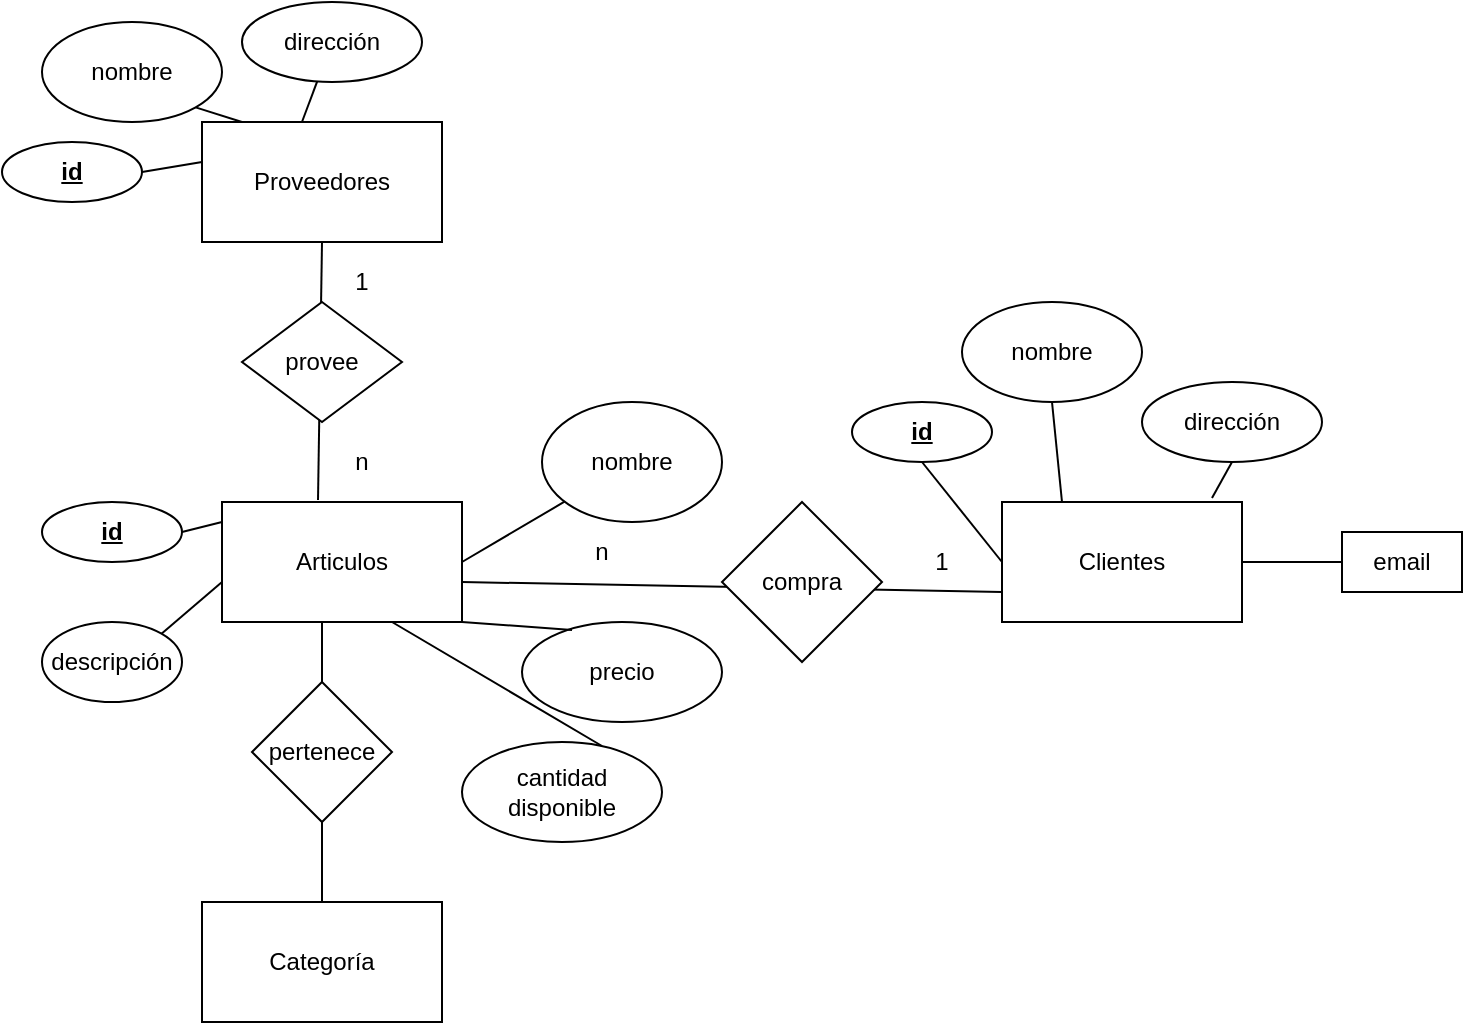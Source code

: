 <mxfile version="14.9.6" type="github">
  <diagram id="v64572_YNYcbEFswRbN0" name="Page-1">
    <mxGraphModel dx="868" dy="450" grid="1" gridSize="10" guides="1" tooltips="1" connect="1" arrows="1" fold="1" page="1" pageScale="1" pageWidth="850" pageHeight="1100" math="0" shadow="0">
      <root>
        <mxCell id="0" />
        <mxCell id="1" parent="0" />
        <mxCell id="6TqKGEjyONFh63FSuyH1-2" value="Articulos" style="rounded=0;whiteSpace=wrap;html=1;" vertex="1" parent="1">
          <mxGeometry x="140" y="270" width="120" height="60" as="geometry" />
        </mxCell>
        <mxCell id="6TqKGEjyONFh63FSuyH1-3" value="Proveedores" style="rounded=0;whiteSpace=wrap;html=1;" vertex="1" parent="1">
          <mxGeometry x="130" y="80" width="120" height="60" as="geometry" />
        </mxCell>
        <mxCell id="6TqKGEjyONFh63FSuyH1-4" value="Clientes" style="rounded=0;whiteSpace=wrap;html=1;" vertex="1" parent="1">
          <mxGeometry x="530" y="270" width="120" height="60" as="geometry" />
        </mxCell>
        <mxCell id="6TqKGEjyONFh63FSuyH1-5" value="" style="endArrow=none;html=1;entryX=0.5;entryY=1;entryDx=0;entryDy=0;exitX=0.4;exitY=-0.017;exitDx=0;exitDy=0;exitPerimeter=0;" edge="1" parent="1" source="6TqKGEjyONFh63FSuyH1-2" target="6TqKGEjyONFh63FSuyH1-3">
          <mxGeometry width="50" height="50" relative="1" as="geometry">
            <mxPoint x="190" y="260" as="sourcePoint" />
            <mxPoint x="210" y="190" as="targetPoint" />
          </mxGeometry>
        </mxCell>
        <mxCell id="6TqKGEjyONFh63FSuyH1-6" value="" style="endArrow=none;html=1;" edge="1" parent="1" target="6TqKGEjyONFh63FSuyH1-7">
          <mxGeometry width="50" height="50" relative="1" as="geometry">
            <mxPoint x="260" y="300" as="sourcePoint" />
            <mxPoint x="310" y="300" as="targetPoint" />
          </mxGeometry>
        </mxCell>
        <mxCell id="6TqKGEjyONFh63FSuyH1-7" value="nombre" style="ellipse;whiteSpace=wrap;html=1;" vertex="1" parent="1">
          <mxGeometry x="300" y="220" width="90" height="60" as="geometry" />
        </mxCell>
        <mxCell id="6TqKGEjyONFh63FSuyH1-8" value="precio" style="ellipse;whiteSpace=wrap;html=1;" vertex="1" parent="1">
          <mxGeometry x="290" y="330" width="100" height="50" as="geometry" />
        </mxCell>
        <mxCell id="6TqKGEjyONFh63FSuyH1-9" value="cantidad disponible" style="ellipse;whiteSpace=wrap;html=1;" vertex="1" parent="1">
          <mxGeometry x="260" y="390" width="100" height="50" as="geometry" />
        </mxCell>
        <mxCell id="6TqKGEjyONFh63FSuyH1-10" value="&lt;b&gt;&lt;u&gt;id&lt;/u&gt;&lt;/b&gt;" style="ellipse;whiteSpace=wrap;html=1;" vertex="1" parent="1">
          <mxGeometry x="50" y="270" width="70" height="30" as="geometry" />
        </mxCell>
        <mxCell id="6TqKGEjyONFh63FSuyH1-11" value="descripción" style="ellipse;whiteSpace=wrap;html=1;" vertex="1" parent="1">
          <mxGeometry x="50" y="330" width="70" height="40" as="geometry" />
        </mxCell>
        <mxCell id="6TqKGEjyONFh63FSuyH1-12" value="" style="endArrow=none;html=1;entryX=1;entryY=1;entryDx=0;entryDy=0;exitX=0.25;exitY=0.08;exitDx=0;exitDy=0;exitPerimeter=0;" edge="1" parent="1" source="6TqKGEjyONFh63FSuyH1-8" target="6TqKGEjyONFh63FSuyH1-2">
          <mxGeometry width="50" height="50" relative="1" as="geometry">
            <mxPoint x="400" y="260" as="sourcePoint" />
            <mxPoint x="450" y="210" as="targetPoint" />
          </mxGeometry>
        </mxCell>
        <mxCell id="6TqKGEjyONFh63FSuyH1-13" value="" style="endArrow=none;html=1;exitX=0.7;exitY=0.04;exitDx=0;exitDy=0;exitPerimeter=0;" edge="1" parent="1" source="6TqKGEjyONFh63FSuyH1-9">
          <mxGeometry width="50" height="50" relative="1" as="geometry">
            <mxPoint x="175" y="380" as="sourcePoint" />
            <mxPoint x="225" y="330" as="targetPoint" />
          </mxGeometry>
        </mxCell>
        <mxCell id="6TqKGEjyONFh63FSuyH1-14" value="" style="endArrow=none;html=1;exitX=1;exitY=0;exitDx=0;exitDy=0;" edge="1" parent="1" source="6TqKGEjyONFh63FSuyH1-11">
          <mxGeometry width="50" height="50" relative="1" as="geometry">
            <mxPoint x="90" y="360" as="sourcePoint" />
            <mxPoint x="140" y="310" as="targetPoint" />
          </mxGeometry>
        </mxCell>
        <mxCell id="6TqKGEjyONFh63FSuyH1-15" value="" style="endArrow=none;html=1;exitX=1;exitY=0.5;exitDx=0;exitDy=0;" edge="1" parent="1" source="6TqKGEjyONFh63FSuyH1-10">
          <mxGeometry width="50" height="50" relative="1" as="geometry">
            <mxPoint x="90" y="330" as="sourcePoint" />
            <mxPoint x="140" y="280" as="targetPoint" />
          </mxGeometry>
        </mxCell>
        <mxCell id="6TqKGEjyONFh63FSuyH1-16" value="" style="endArrow=none;html=1;startArrow=none;" edge="1" parent="1" source="6TqKGEjyONFh63FSuyH1-20">
          <mxGeometry width="50" height="50" relative="1" as="geometry">
            <mxPoint x="190" y="440" as="sourcePoint" />
            <mxPoint x="190" y="330" as="targetPoint" />
          </mxGeometry>
        </mxCell>
        <mxCell id="6TqKGEjyONFh63FSuyH1-23" value="" style="edgeStyle=none;rounded=0;orthogonalLoop=1;jettySize=auto;html=1;endArrow=none;endFill=0;" edge="1" parent="1" source="6TqKGEjyONFh63FSuyH1-18" target="6TqKGEjyONFh63FSuyH1-20">
          <mxGeometry relative="1" as="geometry" />
        </mxCell>
        <mxCell id="6TqKGEjyONFh63FSuyH1-18" value="Categoría" style="rounded=0;whiteSpace=wrap;html=1;" vertex="1" parent="1">
          <mxGeometry x="130" y="470" width="120" height="60" as="geometry" />
        </mxCell>
        <mxCell id="6TqKGEjyONFh63FSuyH1-19" value="provee" style="rhombus;whiteSpace=wrap;html=1;" vertex="1" parent="1">
          <mxGeometry x="150" y="170" width="80" height="60" as="geometry" />
        </mxCell>
        <mxCell id="6TqKGEjyONFh63FSuyH1-20" value="pertenece" style="rhombus;whiteSpace=wrap;html=1;" vertex="1" parent="1">
          <mxGeometry x="155" y="360" width="70" height="70" as="geometry" />
        </mxCell>
        <mxCell id="6TqKGEjyONFh63FSuyH1-22" value="" style="endArrow=none;html=1;" edge="1" parent="1" target="6TqKGEjyONFh63FSuyH1-20">
          <mxGeometry width="50" height="50" relative="1" as="geometry">
            <mxPoint x="190" y="440" as="sourcePoint" />
            <mxPoint x="190" y="330" as="targetPoint" />
          </mxGeometry>
        </mxCell>
        <mxCell id="6TqKGEjyONFh63FSuyH1-24" value="" style="endArrow=none;html=1;entryX=0;entryY=0.75;entryDx=0;entryDy=0;" edge="1" parent="1" target="6TqKGEjyONFh63FSuyH1-4">
          <mxGeometry width="50" height="50" relative="1" as="geometry">
            <mxPoint x="260" y="310" as="sourcePoint" />
            <mxPoint x="520" y="310" as="targetPoint" />
          </mxGeometry>
        </mxCell>
        <mxCell id="6TqKGEjyONFh63FSuyH1-28" value="&lt;b&gt;&lt;u&gt;id&lt;/u&gt;&lt;/b&gt;" style="ellipse;whiteSpace=wrap;html=1;" vertex="1" parent="1">
          <mxGeometry x="30" y="90" width="70" height="30" as="geometry" />
        </mxCell>
        <mxCell id="6TqKGEjyONFh63FSuyH1-29" value="" style="endArrow=none;html=1;exitX=1;exitY=0.5;exitDx=0;exitDy=0;" edge="1" parent="1" source="6TqKGEjyONFh63FSuyH1-28">
          <mxGeometry width="50" height="50" relative="1" as="geometry">
            <mxPoint x="80" y="150" as="sourcePoint" />
            <mxPoint x="130" y="100" as="targetPoint" />
          </mxGeometry>
        </mxCell>
        <mxCell id="6TqKGEjyONFh63FSuyH1-30" value="nombre" style="ellipse;whiteSpace=wrap;html=1;" vertex="1" parent="1">
          <mxGeometry x="50" y="30" width="90" height="50" as="geometry" />
        </mxCell>
        <mxCell id="6TqKGEjyONFh63FSuyH1-31" value="" style="endArrow=none;html=1;exitX=1;exitY=1;exitDx=0;exitDy=0;" edge="1" parent="1" source="6TqKGEjyONFh63FSuyH1-30">
          <mxGeometry width="50" height="50" relative="1" as="geometry">
            <mxPoint x="100" y="130" as="sourcePoint" />
            <mxPoint x="150" y="80" as="targetPoint" />
          </mxGeometry>
        </mxCell>
        <mxCell id="6TqKGEjyONFh63FSuyH1-32" value="" style="endArrow=none;html=1;" edge="1" parent="1" target="6TqKGEjyONFh63FSuyH1-33">
          <mxGeometry width="50" height="50" relative="1" as="geometry">
            <mxPoint x="180" y="80" as="sourcePoint" />
            <mxPoint x="210" y="60" as="targetPoint" />
          </mxGeometry>
        </mxCell>
        <mxCell id="6TqKGEjyONFh63FSuyH1-33" value="dirección" style="ellipse;whiteSpace=wrap;html=1;" vertex="1" parent="1">
          <mxGeometry x="150" y="20" width="90" height="40" as="geometry" />
        </mxCell>
        <mxCell id="6TqKGEjyONFh63FSuyH1-34" value="&lt;b&gt;&lt;u&gt;id&lt;/u&gt;&lt;/b&gt;" style="ellipse;whiteSpace=wrap;html=1;" vertex="1" parent="1">
          <mxGeometry x="455" y="220" width="70" height="30" as="geometry" />
        </mxCell>
        <mxCell id="6TqKGEjyONFh63FSuyH1-35" value="nombre" style="ellipse;whiteSpace=wrap;html=1;" vertex="1" parent="1">
          <mxGeometry x="510" y="170" width="90" height="50" as="geometry" />
        </mxCell>
        <mxCell id="6TqKGEjyONFh63FSuyH1-36" value="dirección" style="ellipse;whiteSpace=wrap;html=1;" vertex="1" parent="1">
          <mxGeometry x="600" y="210" width="90" height="40" as="geometry" />
        </mxCell>
        <mxCell id="6TqKGEjyONFh63FSuyH1-37" value="" style="endArrow=none;html=1;entryX=0.5;entryY=1;entryDx=0;entryDy=0;exitX=0.875;exitY=-0.033;exitDx=0;exitDy=0;exitPerimeter=0;" edge="1" parent="1" source="6TqKGEjyONFh63FSuyH1-4" target="6TqKGEjyONFh63FSuyH1-36">
          <mxGeometry width="50" height="50" relative="1" as="geometry">
            <mxPoint x="620" y="100" as="sourcePoint" />
            <mxPoint x="670" y="50" as="targetPoint" />
          </mxGeometry>
        </mxCell>
        <mxCell id="6TqKGEjyONFh63FSuyH1-38" value="" style="endArrow=none;html=1;exitX=0.25;exitY=0;exitDx=0;exitDy=0;entryX=0.5;entryY=1;entryDx=0;entryDy=0;" edge="1" parent="1" source="6TqKGEjyONFh63FSuyH1-4" target="6TqKGEjyONFh63FSuyH1-35">
          <mxGeometry width="50" height="50" relative="1" as="geometry">
            <mxPoint x="495" y="115" as="sourcePoint" />
            <mxPoint x="550" y="220" as="targetPoint" />
          </mxGeometry>
        </mxCell>
        <mxCell id="6TqKGEjyONFh63FSuyH1-39" value="" style="endArrow=none;html=1;exitX=0;exitY=0.5;exitDx=0;exitDy=0;entryX=0.5;entryY=1;entryDx=0;entryDy=0;" edge="1" parent="1" source="6TqKGEjyONFh63FSuyH1-4" target="6TqKGEjyONFh63FSuyH1-34">
          <mxGeometry width="50" height="50" relative="1" as="geometry">
            <mxPoint x="425" y="160" as="sourcePoint" />
            <mxPoint x="475" y="110" as="targetPoint" />
          </mxGeometry>
        </mxCell>
        <mxCell id="6TqKGEjyONFh63FSuyH1-41" value="1" style="text;html=1;strokeColor=none;fillColor=none;align=center;verticalAlign=middle;whiteSpace=wrap;rounded=0;" vertex="1" parent="1">
          <mxGeometry x="190" y="150" width="40" height="20" as="geometry" />
        </mxCell>
        <mxCell id="6TqKGEjyONFh63FSuyH1-42" value="n" style="text;html=1;strokeColor=none;fillColor=none;align=center;verticalAlign=middle;whiteSpace=wrap;rounded=0;" vertex="1" parent="1">
          <mxGeometry x="190" y="240" width="40" height="20" as="geometry" />
        </mxCell>
        <mxCell id="6TqKGEjyONFh63FSuyH1-43" value="compra" style="rhombus;whiteSpace=wrap;html=1;" vertex="1" parent="1">
          <mxGeometry x="390" y="270" width="80" height="80" as="geometry" />
        </mxCell>
        <mxCell id="6TqKGEjyONFh63FSuyH1-44" value="1" style="text;html=1;strokeColor=none;fillColor=none;align=center;verticalAlign=middle;whiteSpace=wrap;rounded=0;" vertex="1" parent="1">
          <mxGeometry x="480" y="285" width="40" height="30" as="geometry" />
        </mxCell>
        <mxCell id="6TqKGEjyONFh63FSuyH1-45" value="n" style="text;html=1;strokeColor=none;fillColor=none;align=center;verticalAlign=middle;whiteSpace=wrap;rounded=0;" vertex="1" parent="1">
          <mxGeometry x="310" y="285" width="40" height="20" as="geometry" />
        </mxCell>
        <mxCell id="6TqKGEjyONFh63FSuyH1-46" value="email" style="rounded=0;whiteSpace=wrap;html=1;" vertex="1" parent="1">
          <mxGeometry x="700" y="285" width="60" height="30" as="geometry" />
        </mxCell>
        <mxCell id="6TqKGEjyONFh63FSuyH1-47" value="" style="endArrow=none;html=1;entryX=0;entryY=0.5;entryDx=0;entryDy=0;" edge="1" parent="1" target="6TqKGEjyONFh63FSuyH1-46">
          <mxGeometry width="50" height="50" relative="1" as="geometry">
            <mxPoint x="650" y="300" as="sourcePoint" />
            <mxPoint x="700" y="250" as="targetPoint" />
          </mxGeometry>
        </mxCell>
      </root>
    </mxGraphModel>
  </diagram>
</mxfile>
